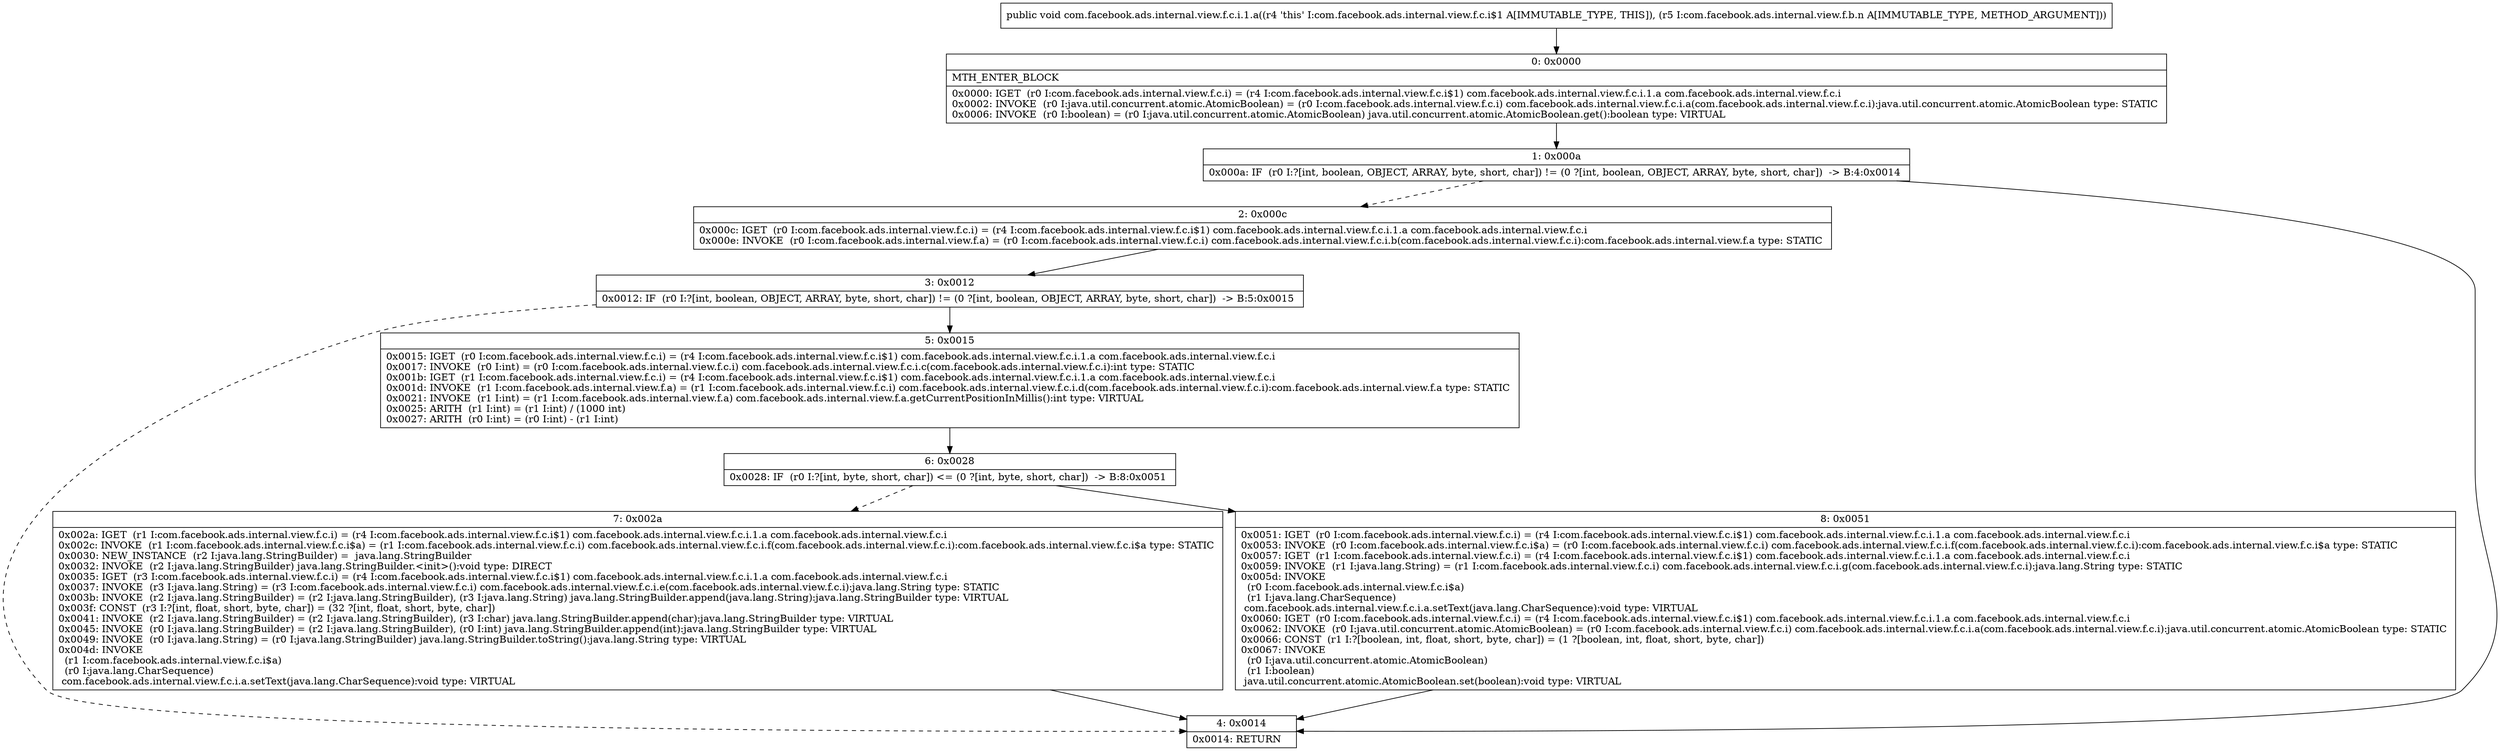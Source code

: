 digraph "CFG forcom.facebook.ads.internal.view.f.c.i.1.a(Lcom\/facebook\/ads\/internal\/view\/f\/b\/n;)V" {
Node_0 [shape=record,label="{0\:\ 0x0000|MTH_ENTER_BLOCK\l|0x0000: IGET  (r0 I:com.facebook.ads.internal.view.f.c.i) = (r4 I:com.facebook.ads.internal.view.f.c.i$1) com.facebook.ads.internal.view.f.c.i.1.a com.facebook.ads.internal.view.f.c.i \l0x0002: INVOKE  (r0 I:java.util.concurrent.atomic.AtomicBoolean) = (r0 I:com.facebook.ads.internal.view.f.c.i) com.facebook.ads.internal.view.f.c.i.a(com.facebook.ads.internal.view.f.c.i):java.util.concurrent.atomic.AtomicBoolean type: STATIC \l0x0006: INVOKE  (r0 I:boolean) = (r0 I:java.util.concurrent.atomic.AtomicBoolean) java.util.concurrent.atomic.AtomicBoolean.get():boolean type: VIRTUAL \l}"];
Node_1 [shape=record,label="{1\:\ 0x000a|0x000a: IF  (r0 I:?[int, boolean, OBJECT, ARRAY, byte, short, char]) != (0 ?[int, boolean, OBJECT, ARRAY, byte, short, char])  \-\> B:4:0x0014 \l}"];
Node_2 [shape=record,label="{2\:\ 0x000c|0x000c: IGET  (r0 I:com.facebook.ads.internal.view.f.c.i) = (r4 I:com.facebook.ads.internal.view.f.c.i$1) com.facebook.ads.internal.view.f.c.i.1.a com.facebook.ads.internal.view.f.c.i \l0x000e: INVOKE  (r0 I:com.facebook.ads.internal.view.f.a) = (r0 I:com.facebook.ads.internal.view.f.c.i) com.facebook.ads.internal.view.f.c.i.b(com.facebook.ads.internal.view.f.c.i):com.facebook.ads.internal.view.f.a type: STATIC \l}"];
Node_3 [shape=record,label="{3\:\ 0x0012|0x0012: IF  (r0 I:?[int, boolean, OBJECT, ARRAY, byte, short, char]) != (0 ?[int, boolean, OBJECT, ARRAY, byte, short, char])  \-\> B:5:0x0015 \l}"];
Node_4 [shape=record,label="{4\:\ 0x0014|0x0014: RETURN   \l}"];
Node_5 [shape=record,label="{5\:\ 0x0015|0x0015: IGET  (r0 I:com.facebook.ads.internal.view.f.c.i) = (r4 I:com.facebook.ads.internal.view.f.c.i$1) com.facebook.ads.internal.view.f.c.i.1.a com.facebook.ads.internal.view.f.c.i \l0x0017: INVOKE  (r0 I:int) = (r0 I:com.facebook.ads.internal.view.f.c.i) com.facebook.ads.internal.view.f.c.i.c(com.facebook.ads.internal.view.f.c.i):int type: STATIC \l0x001b: IGET  (r1 I:com.facebook.ads.internal.view.f.c.i) = (r4 I:com.facebook.ads.internal.view.f.c.i$1) com.facebook.ads.internal.view.f.c.i.1.a com.facebook.ads.internal.view.f.c.i \l0x001d: INVOKE  (r1 I:com.facebook.ads.internal.view.f.a) = (r1 I:com.facebook.ads.internal.view.f.c.i) com.facebook.ads.internal.view.f.c.i.d(com.facebook.ads.internal.view.f.c.i):com.facebook.ads.internal.view.f.a type: STATIC \l0x0021: INVOKE  (r1 I:int) = (r1 I:com.facebook.ads.internal.view.f.a) com.facebook.ads.internal.view.f.a.getCurrentPositionInMillis():int type: VIRTUAL \l0x0025: ARITH  (r1 I:int) = (r1 I:int) \/ (1000 int) \l0x0027: ARITH  (r0 I:int) = (r0 I:int) \- (r1 I:int) \l}"];
Node_6 [shape=record,label="{6\:\ 0x0028|0x0028: IF  (r0 I:?[int, byte, short, char]) \<= (0 ?[int, byte, short, char])  \-\> B:8:0x0051 \l}"];
Node_7 [shape=record,label="{7\:\ 0x002a|0x002a: IGET  (r1 I:com.facebook.ads.internal.view.f.c.i) = (r4 I:com.facebook.ads.internal.view.f.c.i$1) com.facebook.ads.internal.view.f.c.i.1.a com.facebook.ads.internal.view.f.c.i \l0x002c: INVOKE  (r1 I:com.facebook.ads.internal.view.f.c.i$a) = (r1 I:com.facebook.ads.internal.view.f.c.i) com.facebook.ads.internal.view.f.c.i.f(com.facebook.ads.internal.view.f.c.i):com.facebook.ads.internal.view.f.c.i$a type: STATIC \l0x0030: NEW_INSTANCE  (r2 I:java.lang.StringBuilder) =  java.lang.StringBuilder \l0x0032: INVOKE  (r2 I:java.lang.StringBuilder) java.lang.StringBuilder.\<init\>():void type: DIRECT \l0x0035: IGET  (r3 I:com.facebook.ads.internal.view.f.c.i) = (r4 I:com.facebook.ads.internal.view.f.c.i$1) com.facebook.ads.internal.view.f.c.i.1.a com.facebook.ads.internal.view.f.c.i \l0x0037: INVOKE  (r3 I:java.lang.String) = (r3 I:com.facebook.ads.internal.view.f.c.i) com.facebook.ads.internal.view.f.c.i.e(com.facebook.ads.internal.view.f.c.i):java.lang.String type: STATIC \l0x003b: INVOKE  (r2 I:java.lang.StringBuilder) = (r2 I:java.lang.StringBuilder), (r3 I:java.lang.String) java.lang.StringBuilder.append(java.lang.String):java.lang.StringBuilder type: VIRTUAL \l0x003f: CONST  (r3 I:?[int, float, short, byte, char]) = (32 ?[int, float, short, byte, char]) \l0x0041: INVOKE  (r2 I:java.lang.StringBuilder) = (r2 I:java.lang.StringBuilder), (r3 I:char) java.lang.StringBuilder.append(char):java.lang.StringBuilder type: VIRTUAL \l0x0045: INVOKE  (r0 I:java.lang.StringBuilder) = (r2 I:java.lang.StringBuilder), (r0 I:int) java.lang.StringBuilder.append(int):java.lang.StringBuilder type: VIRTUAL \l0x0049: INVOKE  (r0 I:java.lang.String) = (r0 I:java.lang.StringBuilder) java.lang.StringBuilder.toString():java.lang.String type: VIRTUAL \l0x004d: INVOKE  \l  (r1 I:com.facebook.ads.internal.view.f.c.i$a)\l  (r0 I:java.lang.CharSequence)\l com.facebook.ads.internal.view.f.c.i.a.setText(java.lang.CharSequence):void type: VIRTUAL \l}"];
Node_8 [shape=record,label="{8\:\ 0x0051|0x0051: IGET  (r0 I:com.facebook.ads.internal.view.f.c.i) = (r4 I:com.facebook.ads.internal.view.f.c.i$1) com.facebook.ads.internal.view.f.c.i.1.a com.facebook.ads.internal.view.f.c.i \l0x0053: INVOKE  (r0 I:com.facebook.ads.internal.view.f.c.i$a) = (r0 I:com.facebook.ads.internal.view.f.c.i) com.facebook.ads.internal.view.f.c.i.f(com.facebook.ads.internal.view.f.c.i):com.facebook.ads.internal.view.f.c.i$a type: STATIC \l0x0057: IGET  (r1 I:com.facebook.ads.internal.view.f.c.i) = (r4 I:com.facebook.ads.internal.view.f.c.i$1) com.facebook.ads.internal.view.f.c.i.1.a com.facebook.ads.internal.view.f.c.i \l0x0059: INVOKE  (r1 I:java.lang.String) = (r1 I:com.facebook.ads.internal.view.f.c.i) com.facebook.ads.internal.view.f.c.i.g(com.facebook.ads.internal.view.f.c.i):java.lang.String type: STATIC \l0x005d: INVOKE  \l  (r0 I:com.facebook.ads.internal.view.f.c.i$a)\l  (r1 I:java.lang.CharSequence)\l com.facebook.ads.internal.view.f.c.i.a.setText(java.lang.CharSequence):void type: VIRTUAL \l0x0060: IGET  (r0 I:com.facebook.ads.internal.view.f.c.i) = (r4 I:com.facebook.ads.internal.view.f.c.i$1) com.facebook.ads.internal.view.f.c.i.1.a com.facebook.ads.internal.view.f.c.i \l0x0062: INVOKE  (r0 I:java.util.concurrent.atomic.AtomicBoolean) = (r0 I:com.facebook.ads.internal.view.f.c.i) com.facebook.ads.internal.view.f.c.i.a(com.facebook.ads.internal.view.f.c.i):java.util.concurrent.atomic.AtomicBoolean type: STATIC \l0x0066: CONST  (r1 I:?[boolean, int, float, short, byte, char]) = (1 ?[boolean, int, float, short, byte, char]) \l0x0067: INVOKE  \l  (r0 I:java.util.concurrent.atomic.AtomicBoolean)\l  (r1 I:boolean)\l java.util.concurrent.atomic.AtomicBoolean.set(boolean):void type: VIRTUAL \l}"];
MethodNode[shape=record,label="{public void com.facebook.ads.internal.view.f.c.i.1.a((r4 'this' I:com.facebook.ads.internal.view.f.c.i$1 A[IMMUTABLE_TYPE, THIS]), (r5 I:com.facebook.ads.internal.view.f.b.n A[IMMUTABLE_TYPE, METHOD_ARGUMENT])) }"];
MethodNode -> Node_0;
Node_0 -> Node_1;
Node_1 -> Node_2[style=dashed];
Node_1 -> Node_4;
Node_2 -> Node_3;
Node_3 -> Node_4[style=dashed];
Node_3 -> Node_5;
Node_5 -> Node_6;
Node_6 -> Node_7[style=dashed];
Node_6 -> Node_8;
Node_7 -> Node_4;
Node_8 -> Node_4;
}

